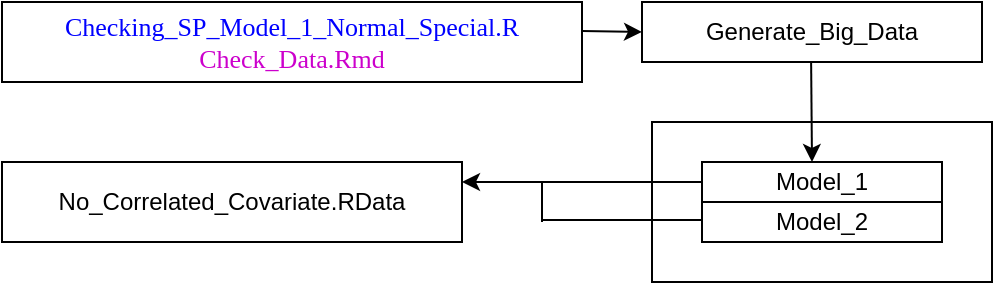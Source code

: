 <mxfile version="21.0.2" type="device"><diagram id="K0TTWNV6GmDdDqxvPRKL" name="Page-1"><mxGraphModel dx="1434" dy="696" grid="1" gridSize="10" guides="1" tooltips="1" connect="1" arrows="1" fold="1" page="1" pageScale="1" pageWidth="850" pageHeight="1400" math="0" shadow="0"><root><mxCell id="0"/><mxCell id="1" parent="0"/><mxCell id="Y1eEmwe5A8W9MucP_A89-1" value="Generate_Big_Data" style="rounded=0;whiteSpace=wrap;html=1;" parent="1" vertex="1"><mxGeometry x="330" y="50" width="170" height="30" as="geometry"/></mxCell><mxCell id="Y1eEmwe5A8W9MucP_A89-2" value="" style="rounded=0;whiteSpace=wrap;html=1;" parent="1" vertex="1"><mxGeometry x="335" y="110" width="170" height="80" as="geometry"/></mxCell><mxCell id="Y1eEmwe5A8W9MucP_A89-4" value="Model_1" style="rounded=0;whiteSpace=wrap;html=1;" parent="1" vertex="1"><mxGeometry x="360" y="130" width="120" height="20" as="geometry"/></mxCell><mxCell id="Y1eEmwe5A8W9MucP_A89-6" value="Model_2" style="rounded=0;whiteSpace=wrap;html=1;" parent="1" vertex="1"><mxGeometry x="360" y="150" width="120" height="20" as="geometry"/></mxCell><mxCell id="Y1eEmwe5A8W9MucP_A89-9" value="No_Correlated_Covariate.RData" style="rounded=0;whiteSpace=wrap;html=1;" parent="1" vertex="1"><mxGeometry x="10" y="130" width="230" height="40" as="geometry"/></mxCell><mxCell id="fX8UC9Y6-zPuihuaWVjo-1" value="Checking_SP_Model_1_Normal_Special.R&lt;br&gt;&lt;font color=&quot;#cc00cc&quot;&gt;Check_Data.Rmd&lt;/font&gt;" style="rounded=0;whiteSpace=wrap;html=1;fontFamily=Verdana;fontSize=13;fontColor=#0000FF;" parent="1" vertex="1"><mxGeometry x="10" y="50" width="290" height="40" as="geometry"/></mxCell><mxCell id="fX8UC9Y6-zPuihuaWVjo-4" value="" style="endArrow=classic;html=1;rounded=0;fontFamily=Verdana;fontSize=13;fontColor=#CC00CC;exitX=0.414;exitY=1;exitDx=0;exitDy=0;exitPerimeter=0;" parent="1" edge="1"><mxGeometry width="50" height="50" relative="1" as="geometry"><mxPoint x="300.0" y="64.5" as="sourcePoint"/><mxPoint x="330" y="65" as="targetPoint"/></mxGeometry></mxCell><mxCell id="fX8UC9Y6-zPuihuaWVjo-7" value="" style="endArrow=classic;html=1;rounded=0;fontFamily=Verdana;fontSize=13;fontColor=#CC00CC;exitX=0.414;exitY=1;exitDx=0;exitDy=0;exitPerimeter=0;" parent="1" edge="1"><mxGeometry width="50" height="50" relative="1" as="geometry"><mxPoint x="414.56" y="80" as="sourcePoint"/><mxPoint x="415" y="130" as="targetPoint"/></mxGeometry></mxCell><mxCell id="fX8UC9Y6-zPuihuaWVjo-8" value="" style="endArrow=none;html=1;rounded=0;fontFamily=Verdana;fontSize=13;fontColor=#CC00CC;" parent="1" edge="1"><mxGeometry width="50" height="50" relative="1" as="geometry"><mxPoint x="280" y="159" as="sourcePoint"/><mxPoint x="360" y="159" as="targetPoint"/></mxGeometry></mxCell><mxCell id="fX8UC9Y6-zPuihuaWVjo-11" value="" style="endArrow=classic;html=1;rounded=0;fontFamily=Verdana;fontSize=13;fontColor=#CC00CC;exitX=0;exitY=0.5;exitDx=0;exitDy=0;" parent="1" source="Y1eEmwe5A8W9MucP_A89-4" edge="1"><mxGeometry width="50" height="50" relative="1" as="geometry"><mxPoint x="190" y="190" as="sourcePoint"/><mxPoint x="240" y="140" as="targetPoint"/></mxGeometry></mxCell><mxCell id="fX8UC9Y6-zPuihuaWVjo-12" value="" style="endArrow=none;html=1;rounded=0;fontFamily=Verdana;fontSize=13;fontColor=#CC00CC;" parent="1" edge="1"><mxGeometry width="50" height="50" relative="1" as="geometry"><mxPoint x="280" y="160" as="sourcePoint"/><mxPoint x="280" y="140" as="targetPoint"/></mxGeometry></mxCell></root></mxGraphModel></diagram></mxfile>